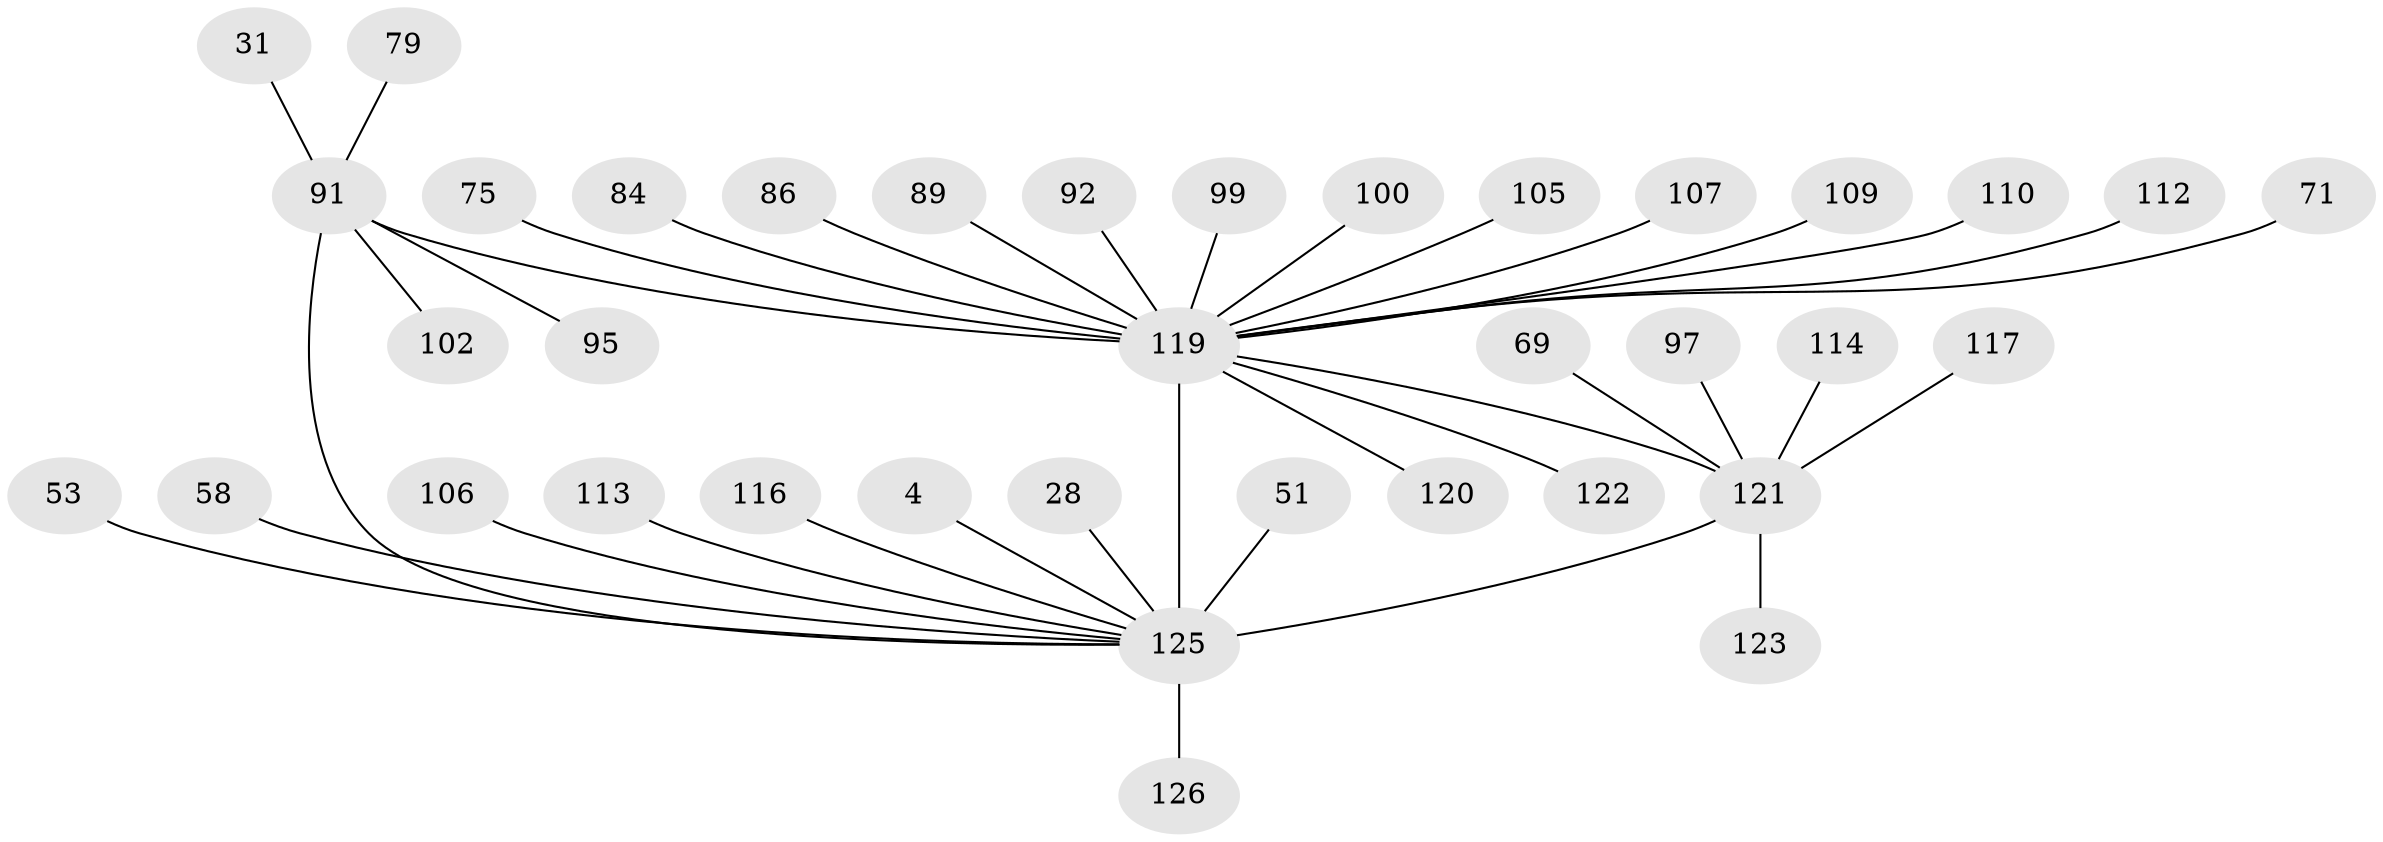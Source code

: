 // original degree distribution, {24: 0.015873015873015872, 16: 0.015873015873015872, 1: 0.42857142857142855, 3: 0.15873015873015872, 7: 0.03968253968253968, 2: 0.21428571428571427, 19: 0.007936507936507936, 6: 0.023809523809523808, 8: 0.007936507936507936, 4: 0.07142857142857142, 5: 0.007936507936507936, 9: 0.007936507936507936}
// Generated by graph-tools (version 1.1) at 2025/50/03/04/25 21:50:44]
// undirected, 37 vertices, 38 edges
graph export_dot {
graph [start="1"]
  node [color=gray90,style=filled];
  4;
  28;
  31;
  51;
  53;
  58;
  69;
  71;
  75 [super="+26"];
  79;
  84 [super="+61"];
  86;
  89;
  91 [super="+81+44+22"];
  92;
  95;
  97;
  99;
  100 [super="+98"];
  102;
  105 [super="+50"];
  106 [super="+80"];
  107;
  109;
  110;
  112;
  113 [super="+83"];
  114;
  116 [super="+32"];
  117;
  119 [super="+20+41+56+62+67+9+27+48+52+57+64+72+73+74+76+78+82"];
  120;
  121 [super="+11+103+19+23+40+96+111+65"];
  122;
  123;
  125 [super="+94+43+93+101+124"];
  126;
  4 -- 125;
  28 -- 125;
  31 -- 91;
  51 -- 125;
  53 -- 125;
  58 -- 125;
  69 -- 121;
  71 -- 119 [weight=3];
  75 -- 119 [weight=2];
  79 -- 91;
  84 -- 119 [weight=4];
  86 -- 119;
  89 -- 119;
  91 -- 102;
  91 -- 95;
  91 -- 125 [weight=11];
  91 -- 119 [weight=5];
  92 -- 119;
  97 -- 121;
  99 -- 119;
  100 -- 119;
  105 -- 119 [weight=2];
  106 -- 125;
  107 -- 119;
  109 -- 119;
  110 -- 119;
  112 -- 119;
  113 -- 125;
  114 -- 121;
  116 -- 125;
  117 -- 121;
  119 -- 125 [weight=20];
  119 -- 121 [weight=11];
  119 -- 120;
  119 -- 122;
  121 -- 123;
  121 -- 125 [weight=8];
  125 -- 126;
}
